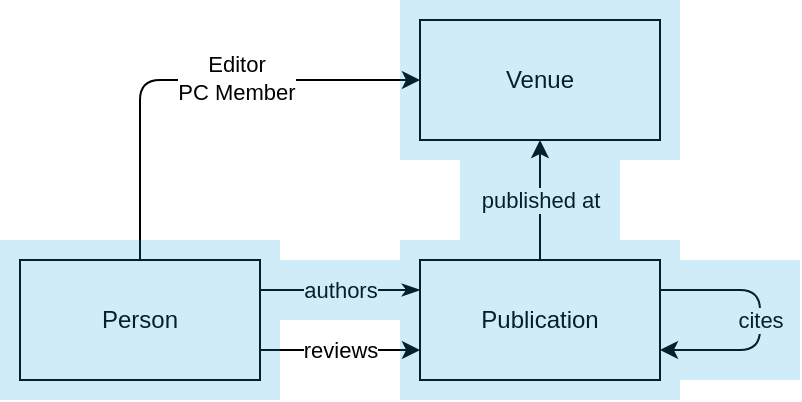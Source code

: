 <mxfile>
    <diagram id="hs7cg5dYJjs7rcxKhq31" name="Page-1">
        <mxGraphModel dx="1996" dy="444" grid="1" gridSize="10" guides="1" tooltips="1" connect="1" arrows="1" fold="1" page="1" pageScale="1" pageWidth="850" pageHeight="1100" math="0" shadow="0">
            <root>
                <mxCell id="0"/>
                <mxCell id="1" parent="0"/>
                <mxCell id="2" value="Person" style="rounded=0;whiteSpace=wrap;html=1;" parent="1" vertex="1">
                    <mxGeometry y="160" width="120" height="60" as="geometry"/>
                </mxCell>
                <mxCell id="3" value="Venue" style="rounded=0;whiteSpace=wrap;html=1;" parent="1" vertex="1">
                    <mxGeometry x="200" y="40" width="120" height="60" as="geometry"/>
                </mxCell>
                <mxCell id="4" value="Publication" style="rounded=0;whiteSpace=wrap;html=1;" parent="1" vertex="1">
                    <mxGeometry x="200" y="160" width="120" height="60" as="geometry"/>
                </mxCell>
                <mxCell id="12" value="" style="endArrow=classicThin;html=1;exitX=1;exitY=0.25;exitDx=0;exitDy=0;entryX=0;entryY=0.25;entryDx=0;entryDy=0;endFill=1;" parent="1" source="2" target="4" edge="1">
                    <mxGeometry width="50" height="50" relative="1" as="geometry">
                        <mxPoint x="220" y="170" as="sourcePoint"/>
                        <mxPoint x="270" y="120" as="targetPoint"/>
                    </mxGeometry>
                </mxCell>
                <mxCell id="15" value="authors" style="edgeLabel;html=1;align=center;verticalAlign=middle;resizable=0;points=[];" parent="12" vertex="1" connectable="0">
                    <mxGeometry x="-0.35" y="2" relative="1" as="geometry">
                        <mxPoint x="14" y="2" as="offset"/>
                    </mxGeometry>
                </mxCell>
                <mxCell id="16" value="" style="endArrow=classic;html=1;entryX=0;entryY=0.75;entryDx=0;entryDy=0;exitX=1;exitY=0.75;exitDx=0;exitDy=0;" parent="1" source="2" target="4" edge="1">
                    <mxGeometry width="50" height="50" relative="1" as="geometry">
                        <mxPoint x="220" y="170" as="sourcePoint"/>
                        <mxPoint x="270" y="120" as="targetPoint"/>
                    </mxGeometry>
                </mxCell>
                <mxCell id="17" value="reviews" style="edgeLabel;html=1;align=center;verticalAlign=middle;resizable=0;points=[];" parent="16" vertex="1" connectable="0">
                    <mxGeometry x="-0.325" relative="1" as="geometry">
                        <mxPoint x="13" as="offset"/>
                    </mxGeometry>
                </mxCell>
                <mxCell id="18" value="" style="endArrow=classic;html=1;entryX=0.5;entryY=1;entryDx=0;entryDy=0;exitX=0.5;exitY=0;exitDx=0;exitDy=0;" parent="1" source="4" target="3" edge="1">
                    <mxGeometry width="50" height="50" relative="1" as="geometry">
                        <mxPoint x="220" y="170" as="sourcePoint"/>
                        <mxPoint x="270" y="120" as="targetPoint"/>
                    </mxGeometry>
                </mxCell>
                <mxCell id="19" value="published at" style="edgeLabel;html=1;align=center;verticalAlign=middle;resizable=0;points=[];" parent="18" vertex="1" connectable="0">
                    <mxGeometry x="-0.333" y="-1" relative="1" as="geometry">
                        <mxPoint x="-1" y="-10" as="offset"/>
                    </mxGeometry>
                </mxCell>
                <mxCell id="21" value="" style="endArrow=classic;html=1;entryX=1;entryY=0.75;entryDx=0;entryDy=0;exitX=1;exitY=0.25;exitDx=0;exitDy=0;" parent="1" source="4" target="4" edge="1">
                    <mxGeometry width="50" height="50" relative="1" as="geometry">
                        <mxPoint x="220" y="170" as="sourcePoint"/>
                        <mxPoint x="270" y="120" as="targetPoint"/>
                        <Array as="points">
                            <mxPoint x="370" y="175"/>
                            <mxPoint x="370" y="205"/>
                        </Array>
                    </mxGeometry>
                </mxCell>
                <mxCell id="22" value="cites" style="edgeLabel;html=1;align=center;verticalAlign=middle;resizable=0;points=[];" parent="21" vertex="1" connectable="0">
                    <mxGeometry x="0.431" relative="1" as="geometry">
                        <mxPoint x="13" y="-15" as="offset"/>
                    </mxGeometry>
                </mxCell>
                <mxCell id="23" value="" style="endArrow=classic;html=1;exitX=0.5;exitY=0;exitDx=0;exitDy=0;entryX=0;entryY=0.5;entryDx=0;entryDy=0;" parent="1" source="2" target="3" edge="1">
                    <mxGeometry width="50" height="50" relative="1" as="geometry">
                        <mxPoint x="220" y="170" as="sourcePoint"/>
                        <mxPoint x="270" y="120" as="targetPoint"/>
                        <Array as="points">
                            <mxPoint x="60" y="70"/>
                        </Array>
                    </mxGeometry>
                </mxCell>
                <mxCell id="24" value="Editor&lt;br&gt;PC&amp;nbsp;Member" style="edgeLabel;html=1;align=center;verticalAlign=middle;resizable=0;points=[];" parent="23" vertex="1" connectable="0">
                    <mxGeometry x="0.197" y="1" relative="1" as="geometry">
                        <mxPoint as="offset"/>
                    </mxGeometry>
                </mxCell>
                <mxCell id="25" value="" style="rounded=0;whiteSpace=wrap;html=1;fillColor=#1ba1e2;fontColor=#ffffff;strokeColor=none;glass=0;shadow=0;sketch=0;opacity=20;" parent="1" vertex="1">
                    <mxGeometry x="-10" y="150" width="140" height="80" as="geometry"/>
                </mxCell>
                <mxCell id="26" value="" style="rounded=0;whiteSpace=wrap;html=1;fillColor=#1ba1e2;fontColor=#ffffff;strokeColor=none;glass=0;shadow=0;sketch=0;opacity=20;" parent="1" vertex="1">
                    <mxGeometry x="130" y="160" width="60" height="30" as="geometry"/>
                </mxCell>
                <mxCell id="27" value="" style="rounded=0;whiteSpace=wrap;html=1;fillColor=#1ba1e2;fontColor=#ffffff;strokeColor=none;glass=0;shadow=0;sketch=0;opacity=20;fontStyle=1" parent="1" vertex="1">
                    <mxGeometry x="190" y="150" width="140" height="80" as="geometry"/>
                </mxCell>
                <mxCell id="28" value="" style="rounded=0;whiteSpace=wrap;html=1;fillColor=#1ba1e2;fontColor=#ffffff;strokeColor=none;glass=0;shadow=0;sketch=0;opacity=20;fontStyle=1" parent="1" vertex="1">
                    <mxGeometry x="190" y="30" width="140" height="80" as="geometry"/>
                </mxCell>
                <mxCell id="29" value="" style="rounded=0;whiteSpace=wrap;html=1;fillColor=#1ba1e2;fontColor=#ffffff;strokeColor=none;glass=0;shadow=0;sketch=0;opacity=20;" parent="1" vertex="1">
                    <mxGeometry x="220" y="110" width="80" height="40" as="geometry"/>
                </mxCell>
                <mxCell id="30" value="" style="rounded=0;whiteSpace=wrap;html=1;fillColor=#1ba1e2;fontColor=#ffffff;strokeColor=none;glass=0;shadow=0;sketch=0;opacity=20;fontStyle=1" vertex="1" parent="1">
                    <mxGeometry x="330" y="160" width="60" height="60" as="geometry"/>
                </mxCell>
            </root>
        </mxGraphModel>
    </diagram>
</mxfile>